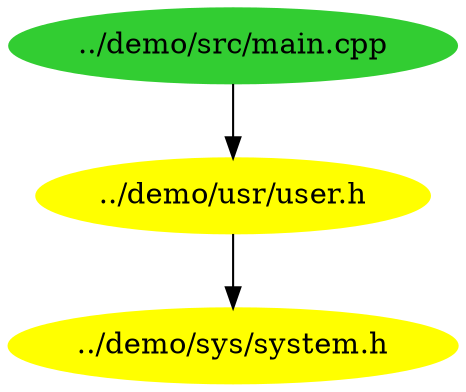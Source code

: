 digraph FigVisitorDot {
"../demo/src/main.cpp" [color=limegreen,style=filled,label="../demo/src/main.cpp"];
"../demo/sys/system.h" [color=yellow,style=filled,label="../demo/sys/system.h"];
"../demo/usr/user.h" [color=yellow,style=filled,label="../demo/usr/user.h"];
"../demo/src/main.cpp" -> "../demo/usr/user.h";
"../demo/usr/user.h" -> "../demo/sys/system.h";
"../demo/sys/system.h";
}
